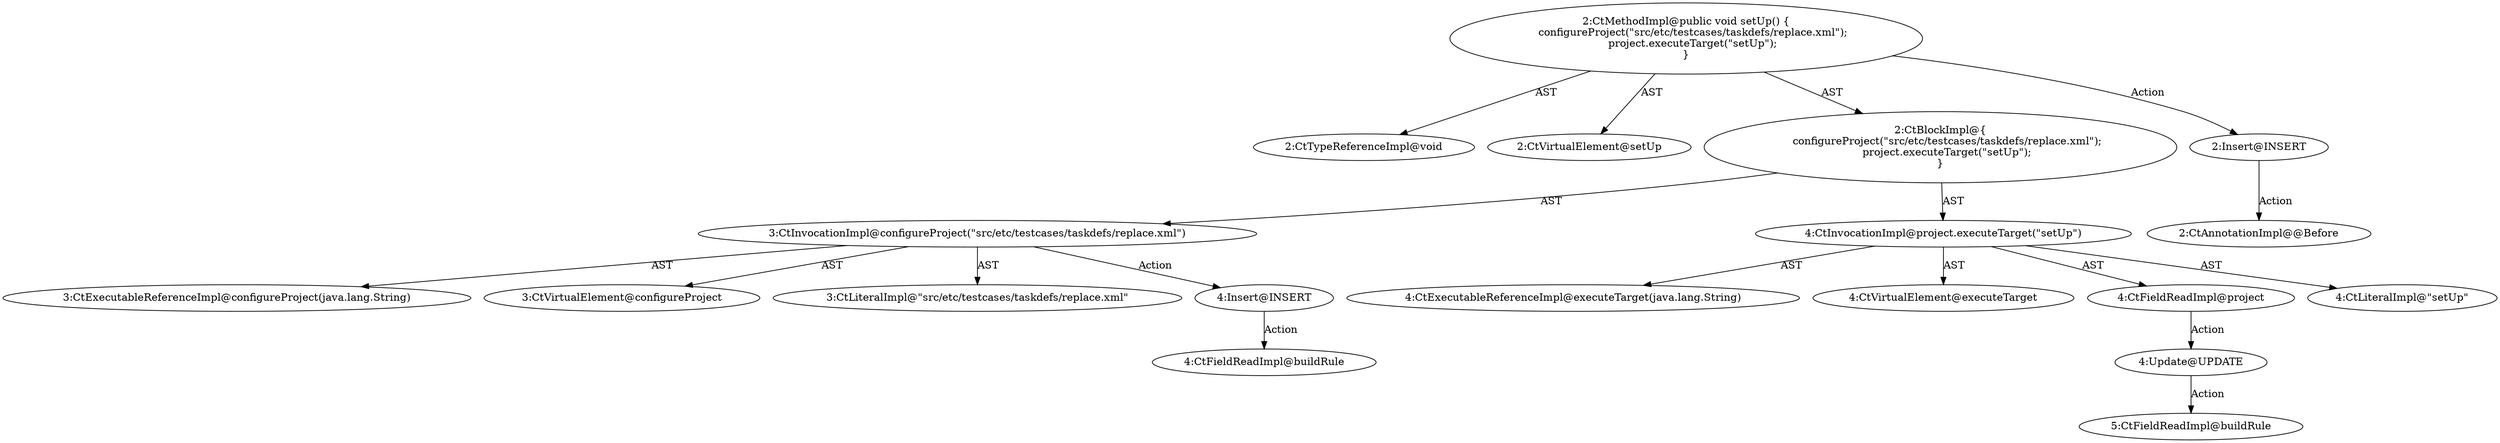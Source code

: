 digraph "setUp#?" {
0 [label="2:CtTypeReferenceImpl@void" shape=ellipse]
1 [label="2:CtVirtualElement@setUp" shape=ellipse]
2 [label="3:CtExecutableReferenceImpl@configureProject(java.lang.String)" shape=ellipse]
3 [label="3:CtVirtualElement@configureProject" shape=ellipse]
4 [label="3:CtLiteralImpl@\"src/etc/testcases/taskdefs/replace.xml\"" shape=ellipse]
5 [label="3:CtInvocationImpl@configureProject(\"src/etc/testcases/taskdefs/replace.xml\")" shape=ellipse]
6 [label="4:CtExecutableReferenceImpl@executeTarget(java.lang.String)" shape=ellipse]
7 [label="4:CtVirtualElement@executeTarget" shape=ellipse]
8 [label="4:CtFieldReadImpl@project" shape=ellipse]
9 [label="4:CtLiteralImpl@\"setUp\"" shape=ellipse]
10 [label="4:CtInvocationImpl@project.executeTarget(\"setUp\")" shape=ellipse]
11 [label="2:CtBlockImpl@\{
    configureProject(\"src/etc/testcases/taskdefs/replace.xml\");
    project.executeTarget(\"setUp\");
\}" shape=ellipse]
12 [label="2:CtMethodImpl@public void setUp() \{
    configureProject(\"src/etc/testcases/taskdefs/replace.xml\");
    project.executeTarget(\"setUp\");
\}" shape=ellipse]
13 [label="4:Update@UPDATE" shape=ellipse]
14 [label="5:CtFieldReadImpl@buildRule" shape=ellipse]
15 [label="2:Insert@INSERT" shape=ellipse]
16 [label="2:CtAnnotationImpl@@Before" shape=ellipse]
17 [label="4:Insert@INSERT" shape=ellipse]
18 [label="4:CtFieldReadImpl@buildRule" shape=ellipse]
5 -> 3 [label="AST"];
5 -> 2 [label="AST"];
5 -> 4 [label="AST"];
5 -> 17 [label="Action"];
8 -> 13 [label="Action"];
10 -> 7 [label="AST"];
10 -> 8 [label="AST"];
10 -> 6 [label="AST"];
10 -> 9 [label="AST"];
11 -> 5 [label="AST"];
11 -> 10 [label="AST"];
12 -> 1 [label="AST"];
12 -> 0 [label="AST"];
12 -> 11 [label="AST"];
12 -> 15 [label="Action"];
13 -> 14 [label="Action"];
15 -> 16 [label="Action"];
17 -> 18 [label="Action"];
}